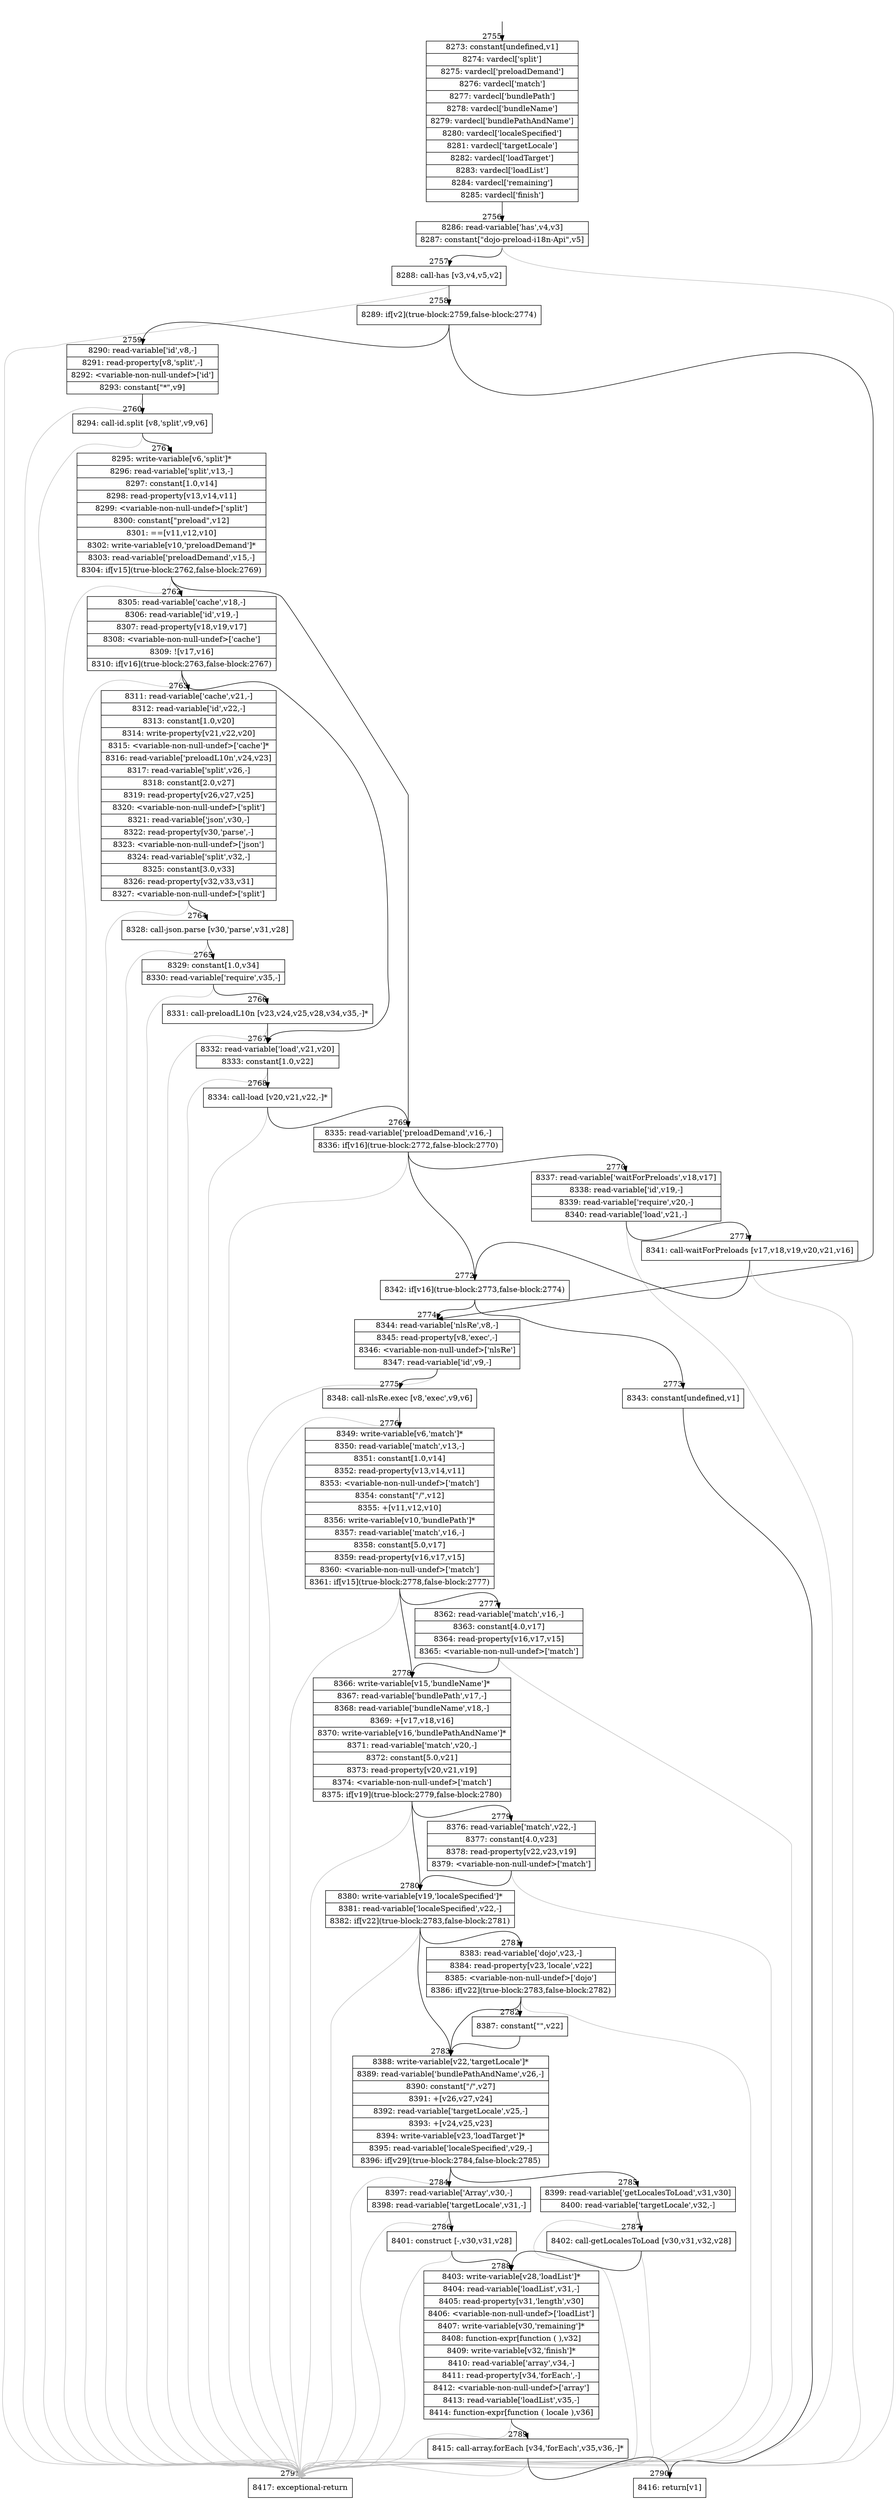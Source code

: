 digraph {
rankdir="TD"
BB_entry164[shape=none,label=""];
BB_entry164 -> BB2755 [tailport=s, headport=n, headlabel="    2755"]
BB2755 [shape=record label="{8273: constant[undefined,v1]|8274: vardecl['split']|8275: vardecl['preloadDemand']|8276: vardecl['match']|8277: vardecl['bundlePath']|8278: vardecl['bundleName']|8279: vardecl['bundlePathAndName']|8280: vardecl['localeSpecified']|8281: vardecl['targetLocale']|8282: vardecl['loadTarget']|8283: vardecl['loadList']|8284: vardecl['remaining']|8285: vardecl['finish']}" ] 
BB2755 -> BB2756 [tailport=s, headport=n, headlabel="      2756"]
BB2756 [shape=record label="{8286: read-variable['has',v4,v3]|8287: constant[\"dojo-preload-i18n-Api\",v5]}" ] 
BB2756 -> BB2757 [tailport=s, headport=n, headlabel="      2757"]
BB2756 -> BB2791 [tailport=s, headport=n, color=gray, headlabel="      2791"]
BB2757 [shape=record label="{8288: call-has [v3,v4,v5,v2]}" ] 
BB2757 -> BB2758 [tailport=s, headport=n, headlabel="      2758"]
BB2757 -> BB2791 [tailport=s, headport=n, color=gray]
BB2758 [shape=record label="{8289: if[v2](true-block:2759,false-block:2774)}" ] 
BB2758 -> BB2759 [tailport=s, headport=n, headlabel="      2759"]
BB2758 -> BB2774 [tailport=s, headport=n, headlabel="      2774"]
BB2759 [shape=record label="{8290: read-variable['id',v8,-]|8291: read-property[v8,'split',-]|8292: \<variable-non-null-undef\>['id']|8293: constant[\"*\",v9]}" ] 
BB2759 -> BB2760 [tailport=s, headport=n, headlabel="      2760"]
BB2759 -> BB2791 [tailport=s, headport=n, color=gray]
BB2760 [shape=record label="{8294: call-id.split [v8,'split',v9,v6]}" ] 
BB2760 -> BB2761 [tailport=s, headport=n, headlabel="      2761"]
BB2760 -> BB2791 [tailport=s, headport=n, color=gray]
BB2761 [shape=record label="{8295: write-variable[v6,'split']*|8296: read-variable['split',v13,-]|8297: constant[1.0,v14]|8298: read-property[v13,v14,v11]|8299: \<variable-non-null-undef\>['split']|8300: constant[\"preload\",v12]|8301: ==[v11,v12,v10]|8302: write-variable[v10,'preloadDemand']*|8303: read-variable['preloadDemand',v15,-]|8304: if[v15](true-block:2762,false-block:2769)}" ] 
BB2761 -> BB2762 [tailport=s, headport=n, headlabel="      2762"]
BB2761 -> BB2769 [tailport=s, headport=n, headlabel="      2769"]
BB2761 -> BB2791 [tailport=s, headport=n, color=gray]
BB2762 [shape=record label="{8305: read-variable['cache',v18,-]|8306: read-variable['id',v19,-]|8307: read-property[v18,v19,v17]|8308: \<variable-non-null-undef\>['cache']|8309: ![v17,v16]|8310: if[v16](true-block:2763,false-block:2767)}" ] 
BB2762 -> BB2763 [tailport=s, headport=n, headlabel="      2763"]
BB2762 -> BB2767 [tailport=s, headport=n, headlabel="      2767"]
BB2762 -> BB2791 [tailport=s, headport=n, color=gray]
BB2763 [shape=record label="{8311: read-variable['cache',v21,-]|8312: read-variable['id',v22,-]|8313: constant[1.0,v20]|8314: write-property[v21,v22,v20]|8315: \<variable-non-null-undef\>['cache']*|8316: read-variable['preloadL10n',v24,v23]|8317: read-variable['split',v26,-]|8318: constant[2.0,v27]|8319: read-property[v26,v27,v25]|8320: \<variable-non-null-undef\>['split']|8321: read-variable['json',v30,-]|8322: read-property[v30,'parse',-]|8323: \<variable-non-null-undef\>['json']|8324: read-variable['split',v32,-]|8325: constant[3.0,v33]|8326: read-property[v32,v33,v31]|8327: \<variable-non-null-undef\>['split']}" ] 
BB2763 -> BB2764 [tailport=s, headport=n, headlabel="      2764"]
BB2763 -> BB2791 [tailport=s, headport=n, color=gray]
BB2764 [shape=record label="{8328: call-json.parse [v30,'parse',v31,v28]}" ] 
BB2764 -> BB2765 [tailport=s, headport=n, headlabel="      2765"]
BB2764 -> BB2791 [tailport=s, headport=n, color=gray]
BB2765 [shape=record label="{8329: constant[1.0,v34]|8330: read-variable['require',v35,-]}" ] 
BB2765 -> BB2766 [tailport=s, headport=n, headlabel="      2766"]
BB2765 -> BB2791 [tailport=s, headport=n, color=gray]
BB2766 [shape=record label="{8331: call-preloadL10n [v23,v24,v25,v28,v34,v35,-]*}" ] 
BB2766 -> BB2767 [tailport=s, headport=n]
BB2766 -> BB2791 [tailport=s, headport=n, color=gray]
BB2767 [shape=record label="{8332: read-variable['load',v21,v20]|8333: constant[1.0,v22]}" ] 
BB2767 -> BB2768 [tailport=s, headport=n, headlabel="      2768"]
BB2767 -> BB2791 [tailport=s, headport=n, color=gray]
BB2768 [shape=record label="{8334: call-load [v20,v21,v22,-]*}" ] 
BB2768 -> BB2769 [tailport=s, headport=n]
BB2768 -> BB2791 [tailport=s, headport=n, color=gray]
BB2769 [shape=record label="{8335: read-variable['preloadDemand',v16,-]|8336: if[v16](true-block:2772,false-block:2770)}" ] 
BB2769 -> BB2772 [tailport=s, headport=n, headlabel="      2772"]
BB2769 -> BB2770 [tailport=s, headport=n, headlabel="      2770"]
BB2769 -> BB2791 [tailport=s, headport=n, color=gray]
BB2770 [shape=record label="{8337: read-variable['waitForPreloads',v18,v17]|8338: read-variable['id',v19,-]|8339: read-variable['require',v20,-]|8340: read-variable['load',v21,-]}" ] 
BB2770 -> BB2771 [tailport=s, headport=n, headlabel="      2771"]
BB2770 -> BB2791 [tailport=s, headport=n, color=gray]
BB2771 [shape=record label="{8341: call-waitForPreloads [v17,v18,v19,v20,v21,v16]}" ] 
BB2771 -> BB2772 [tailport=s, headport=n]
BB2771 -> BB2791 [tailport=s, headport=n, color=gray]
BB2772 [shape=record label="{8342: if[v16](true-block:2773,false-block:2774)}" ] 
BB2772 -> BB2773 [tailport=s, headport=n, headlabel="      2773"]
BB2772 -> BB2774 [tailport=s, headport=n]
BB2773 [shape=record label="{8343: constant[undefined,v1]}" ] 
BB2773 -> BB2790 [tailport=s, headport=n, headlabel="      2790"]
BB2774 [shape=record label="{8344: read-variable['nlsRe',v8,-]|8345: read-property[v8,'exec',-]|8346: \<variable-non-null-undef\>['nlsRe']|8347: read-variable['id',v9,-]}" ] 
BB2774 -> BB2775 [tailport=s, headport=n, headlabel="      2775"]
BB2774 -> BB2791 [tailport=s, headport=n, color=gray]
BB2775 [shape=record label="{8348: call-nlsRe.exec [v8,'exec',v9,v6]}" ] 
BB2775 -> BB2776 [tailport=s, headport=n, headlabel="      2776"]
BB2775 -> BB2791 [tailport=s, headport=n, color=gray]
BB2776 [shape=record label="{8349: write-variable[v6,'match']*|8350: read-variable['match',v13,-]|8351: constant[1.0,v14]|8352: read-property[v13,v14,v11]|8353: \<variable-non-null-undef\>['match']|8354: constant[\"/\",v12]|8355: +[v11,v12,v10]|8356: write-variable[v10,'bundlePath']*|8357: read-variable['match',v16,-]|8358: constant[5.0,v17]|8359: read-property[v16,v17,v15]|8360: \<variable-non-null-undef\>['match']|8361: if[v15](true-block:2778,false-block:2777)}" ] 
BB2776 -> BB2778 [tailport=s, headport=n, headlabel="      2778"]
BB2776 -> BB2777 [tailport=s, headport=n, headlabel="      2777"]
BB2776 -> BB2791 [tailport=s, headport=n, color=gray]
BB2777 [shape=record label="{8362: read-variable['match',v16,-]|8363: constant[4.0,v17]|8364: read-property[v16,v17,v15]|8365: \<variable-non-null-undef\>['match']}" ] 
BB2777 -> BB2778 [tailport=s, headport=n]
BB2777 -> BB2791 [tailport=s, headport=n, color=gray]
BB2778 [shape=record label="{8366: write-variable[v15,'bundleName']*|8367: read-variable['bundlePath',v17,-]|8368: read-variable['bundleName',v18,-]|8369: +[v17,v18,v16]|8370: write-variable[v16,'bundlePathAndName']*|8371: read-variable['match',v20,-]|8372: constant[5.0,v21]|8373: read-property[v20,v21,v19]|8374: \<variable-non-null-undef\>['match']|8375: if[v19](true-block:2779,false-block:2780)}" ] 
BB2778 -> BB2780 [tailport=s, headport=n, headlabel="      2780"]
BB2778 -> BB2779 [tailport=s, headport=n, headlabel="      2779"]
BB2778 -> BB2791 [tailport=s, headport=n, color=gray]
BB2779 [shape=record label="{8376: read-variable['match',v22,-]|8377: constant[4.0,v23]|8378: read-property[v22,v23,v19]|8379: \<variable-non-null-undef\>['match']}" ] 
BB2779 -> BB2780 [tailport=s, headport=n]
BB2779 -> BB2791 [tailport=s, headport=n, color=gray]
BB2780 [shape=record label="{8380: write-variable[v19,'localeSpecified']*|8381: read-variable['localeSpecified',v22,-]|8382: if[v22](true-block:2783,false-block:2781)}" ] 
BB2780 -> BB2783 [tailport=s, headport=n, headlabel="      2783"]
BB2780 -> BB2781 [tailport=s, headport=n, headlabel="      2781"]
BB2780 -> BB2791 [tailport=s, headport=n, color=gray]
BB2781 [shape=record label="{8383: read-variable['dojo',v23,-]|8384: read-property[v23,'locale',v22]|8385: \<variable-non-null-undef\>['dojo']|8386: if[v22](true-block:2783,false-block:2782)}" ] 
BB2781 -> BB2783 [tailport=s, headport=n]
BB2781 -> BB2782 [tailport=s, headport=n, headlabel="      2782"]
BB2781 -> BB2791 [tailport=s, headport=n, color=gray]
BB2782 [shape=record label="{8387: constant[\"\",v22]}" ] 
BB2782 -> BB2783 [tailport=s, headport=n]
BB2783 [shape=record label="{8388: write-variable[v22,'targetLocale']*|8389: read-variable['bundlePathAndName',v26,-]|8390: constant[\"/\",v27]|8391: +[v26,v27,v24]|8392: read-variable['targetLocale',v25,-]|8393: +[v24,v25,v23]|8394: write-variable[v23,'loadTarget']*|8395: read-variable['localeSpecified',v29,-]|8396: if[v29](true-block:2784,false-block:2785)}" ] 
BB2783 -> BB2784 [tailport=s, headport=n, headlabel="      2784"]
BB2783 -> BB2785 [tailport=s, headport=n, headlabel="      2785"]
BB2783 -> BB2791 [tailport=s, headport=n, color=gray]
BB2784 [shape=record label="{8397: read-variable['Array',v30,-]|8398: read-variable['targetLocale',v31,-]}" ] 
BB2784 -> BB2786 [tailport=s, headport=n, headlabel="      2786"]
BB2784 -> BB2791 [tailport=s, headport=n, color=gray]
BB2785 [shape=record label="{8399: read-variable['getLocalesToLoad',v31,v30]|8400: read-variable['targetLocale',v32,-]}" ] 
BB2785 -> BB2787 [tailport=s, headport=n, headlabel="      2787"]
BB2785 -> BB2791 [tailport=s, headport=n, color=gray]
BB2786 [shape=record label="{8401: construct [-,v30,v31,v28]}" ] 
BB2786 -> BB2788 [tailport=s, headport=n, headlabel="      2788"]
BB2786 -> BB2791 [tailport=s, headport=n, color=gray]
BB2787 [shape=record label="{8402: call-getLocalesToLoad [v30,v31,v32,v28]}" ] 
BB2787 -> BB2788 [tailport=s, headport=n]
BB2787 -> BB2791 [tailport=s, headport=n, color=gray]
BB2788 [shape=record label="{8403: write-variable[v28,'loadList']*|8404: read-variable['loadList',v31,-]|8405: read-property[v31,'length',v30]|8406: \<variable-non-null-undef\>['loadList']|8407: write-variable[v30,'remaining']*|8408: function-expr[function ( ),v32]|8409: write-variable[v32,'finish']*|8410: read-variable['array',v34,-]|8411: read-property[v34,'forEach',-]|8412: \<variable-non-null-undef\>['array']|8413: read-variable['loadList',v35,-]|8414: function-expr[function ( locale ),v36]}" ] 
BB2788 -> BB2789 [tailport=s, headport=n, headlabel="      2789"]
BB2788 -> BB2791 [tailport=s, headport=n, color=gray]
BB2789 [shape=record label="{8415: call-array.forEach [v34,'forEach',v35,v36,-]*}" ] 
BB2789 -> BB2790 [tailport=s, headport=n]
BB2789 -> BB2791 [tailport=s, headport=n, color=gray]
BB2790 [shape=record label="{8416: return[v1]}" ] 
BB2791 [shape=record label="{8417: exceptional-return}" ] 
//#$~ 3147
}
